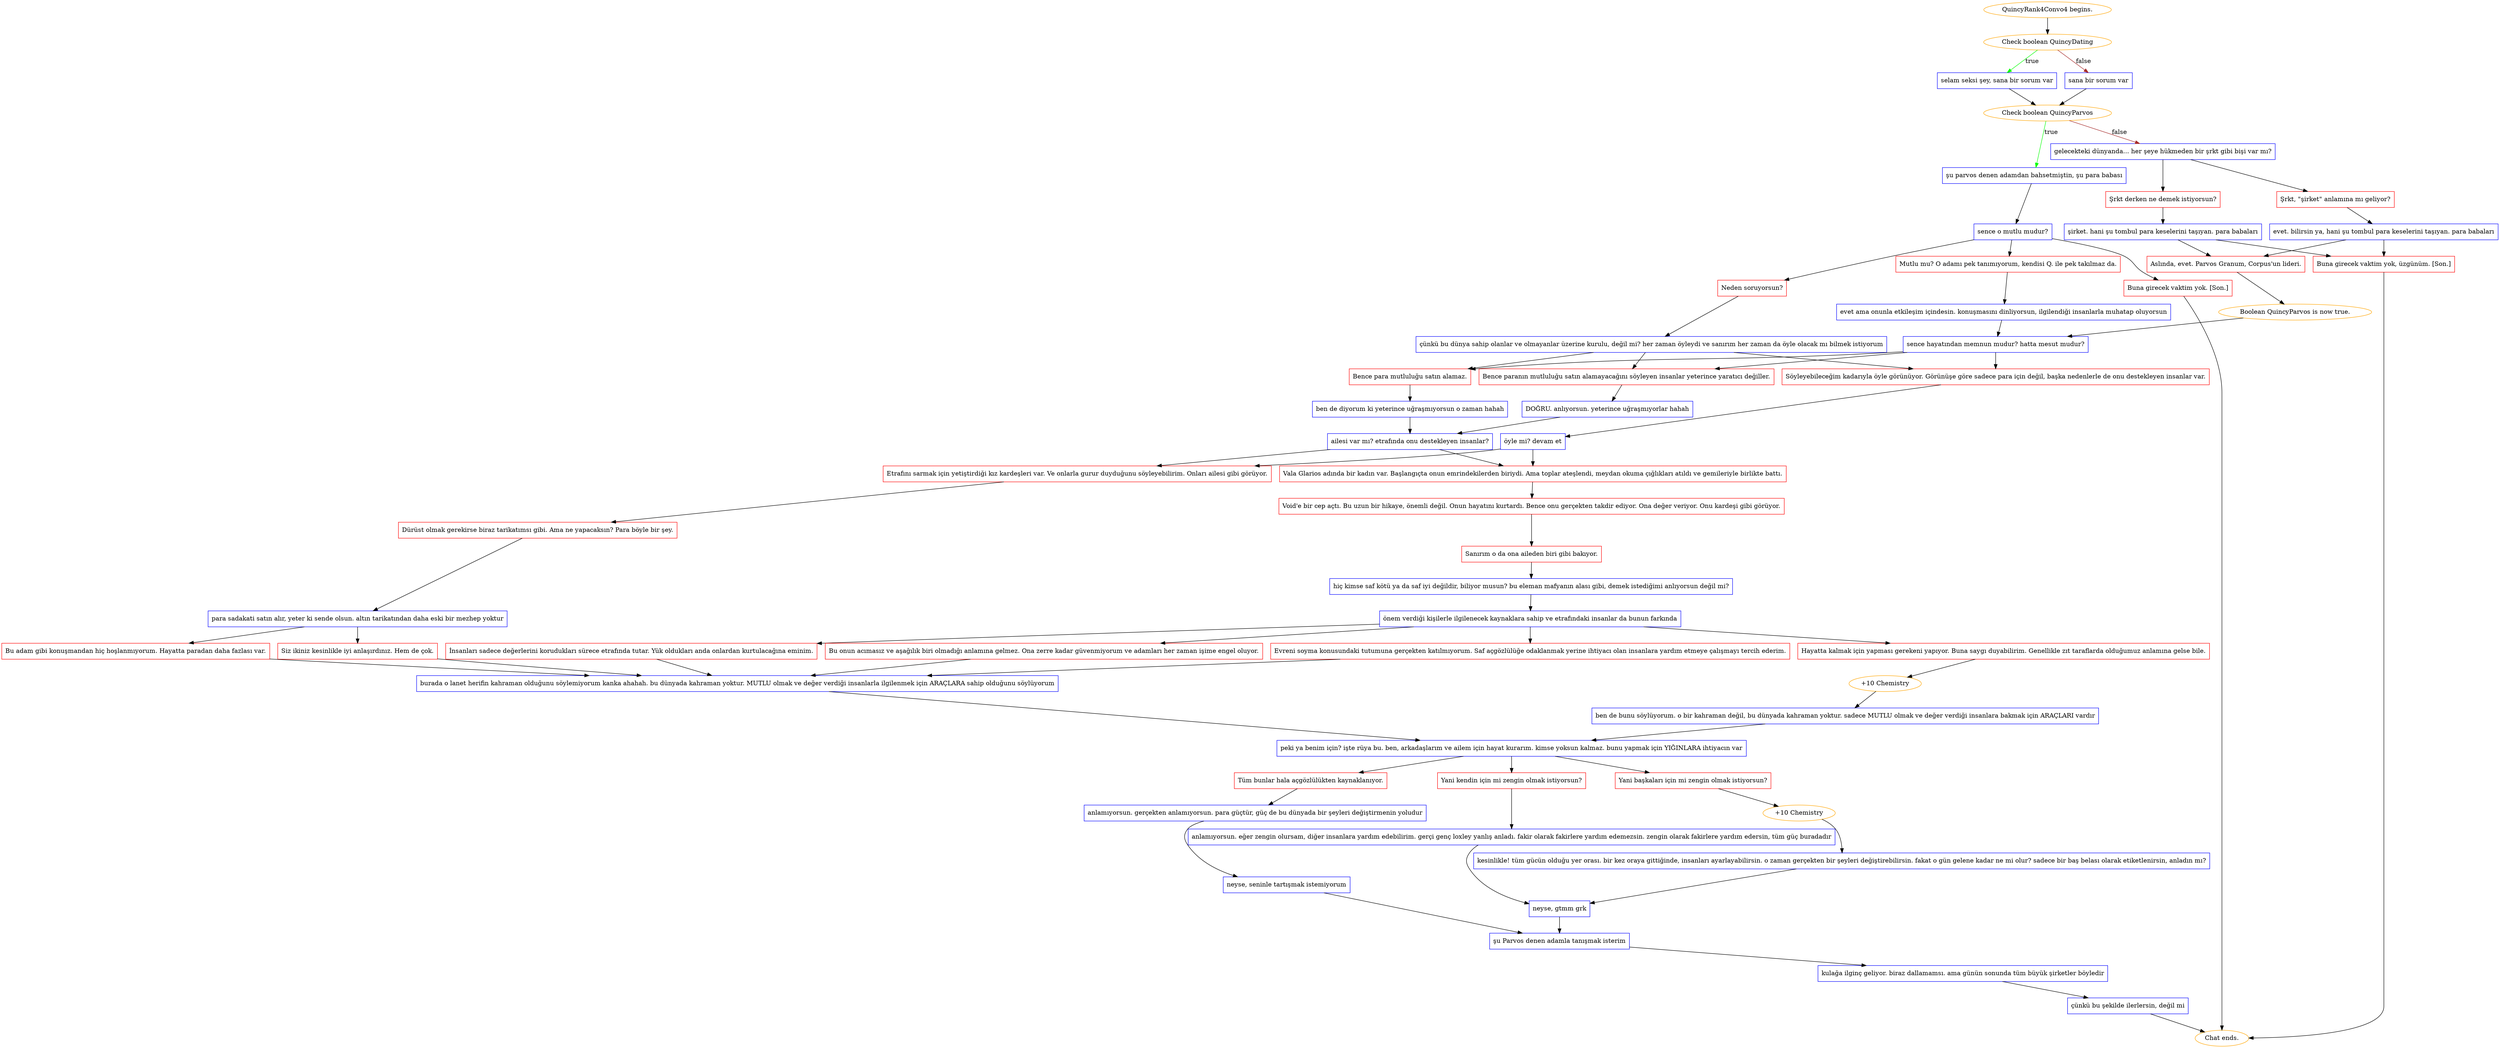 digraph {
	"QuincyRank4Convo4 begins." [color=orange];
		"QuincyRank4Convo4 begins." -> j1225974393;
	j1225974393 [label="Check boolean QuincyDating",color=orange];
		j1225974393 -> j1828723640 [label=true,color=green];
		j1225974393 -> j4180920205 [label=false,color=brown];
	j1828723640 [label="selam seksi şey, sana bir sorum var",shape=box,color=blue];
		j1828723640 -> j729270467;
	j4180920205 [label="sana bir sorum var",shape=box,color=blue];
		j4180920205 -> j729270467;
	j729270467 [label="Check boolean QuincyParvos",color=orange];
		j729270467 -> j2117862769 [label=true,color=green];
		j729270467 -> j2763112866 [label=false,color=brown];
	j2117862769 [label="şu parvos denen adamdan bahsetmiştin, şu para babası",shape=box,color=blue];
		j2117862769 -> j4060432985;
	j2763112866 [label="gelecekteki dünyanda... her şeye hükmeden bir şrkt gibi bişi var mı?",shape=box,color=blue];
		j2763112866 -> j400193584;
		j2763112866 -> j222558751;
	j4060432985 [label="sence o mutlu mudur?",shape=box,color=blue];
		j4060432985 -> j133253717;
		j4060432985 -> j1362247101;
		j4060432985 -> j3662677011;
	j400193584 [label="Şrkt derken ne demek istiyorsun?",shape=box,color=red];
		j400193584 -> j1352273321;
	j222558751 [label="Şrkt, \"şirket\" anlamına mı geliyor?",shape=box,color=red];
		j222558751 -> j3270493072;
	j133253717 [label="Mutlu mu? O adamı pek tanımıyorum, kendisi Q. ile pek takılmaz da.",shape=box,color=red];
		j133253717 -> j582049129;
	j1362247101 [label="Neden soruyorsun?",shape=box,color=red];
		j1362247101 -> j2322202947;
	j3662677011 [label="Buna girecek vaktim yok. [Son.]",shape=box,color=red];
		j3662677011 -> "Chat ends.";
	j1352273321 [label="şirket. hani şu tombul para keselerini taşıyan. para babaları",shape=box,color=blue];
		j1352273321 -> j673206325;
		j1352273321 -> j1103481056;
	j3270493072 [label="evet. bilirsin ya, hani şu tombul para keselerini taşıyan. para babaları",shape=box,color=blue];
		j3270493072 -> j673206325;
		j3270493072 -> j1103481056;
	j582049129 [label="evet ama onunla etkileşim içindesin. konuşmasını dinliyorsun, ilgilendiği insanlarla muhatap oluyorsun",shape=box,color=blue];
		j582049129 -> j743187056;
	j2322202947 [label="çünkü bu dünya sahip olanlar ve olmayanlar üzerine kurulu, değil mi? her zaman öyleydi ve sanırım her zaman da öyle olacak mı bilmek istiyorum",shape=box,color=blue];
		j2322202947 -> j2386056501;
		j2322202947 -> j1822602042;
		j2322202947 -> j2205158892;
	"Chat ends." [color=orange];
	j673206325 [label="Aslında, evet. Parvos Granum, Corpus'un lideri.",shape=box,color=red];
		j673206325 -> j4006473551;
	j1103481056 [label="Buna girecek vaktim yok, üzgünüm. [Son.]",shape=box,color=red];
		j1103481056 -> "Chat ends.";
	j743187056 [label="sence hayatından memnun mudur? hatta mesut mudur?",shape=box,color=blue];
		j743187056 -> j2386056501;
		j743187056 -> j1822602042;
		j743187056 -> j2205158892;
	j2386056501 [label="Bence para mutluluğu satın alamaz.",shape=box,color=red];
		j2386056501 -> j1078440071;
	j1822602042 [label="Bence paranın mutluluğu satın alamayacağını söyleyen insanlar yeterince yaratıcı değiller.",shape=box,color=red];
		j1822602042 -> j3979959920;
	j2205158892 [label="Söyleyebileceğim kadarıyla öyle görünüyor. Görünüşe göre sadece para için değil, başka nedenlerle de onu destekleyen insanlar var.",shape=box,color=red];
		j2205158892 -> j2236078435;
	j4006473551 [label="Boolean QuincyParvos is now true.",color=orange];
		j4006473551 -> j743187056;
	j1078440071 [label="ben de diyorum ki yeterince uğraşmıyorsun o zaman hahah",shape=box,color=blue];
		j1078440071 -> j221657801;
	j3979959920 [label="DOĞRU. anlıyorsun. yeterince uğraşmıyorlar hahah",shape=box,color=blue];
		j3979959920 -> j221657801;
	j2236078435 [label="öyle mi? devam et",shape=box,color=blue];
		j2236078435 -> j2982771638;
		j2236078435 -> j3071910963;
	j221657801 [label="ailesi var mı? etrafında onu destekleyen insanlar?",shape=box,color=blue];
		j221657801 -> j2982771638;
		j221657801 -> j3071910963;
	j2982771638 [label="Vala Glarios adında bir kadın var. Başlangıçta onun emrindekilerden biriydi. Ama toplar ateşlendi, meydan okuma çığlıkları atıldı ve gemileriyle birlikte battı.",shape=box,color=red];
		j2982771638 -> j2841815268;
	j3071910963 [label="Etrafını sarmak için yetiştirdiği kız kardeşleri var. Ve onlarla gurur duyduğunu söyleyebilirim. Onları ailesi gibi görüyor.",shape=box,color=red];
		j3071910963 -> j3960198851;
	j2841815268 [label="Void'e bir cep açtı. Bu uzun bir hikaye, önemli değil. Onun hayatını kurtardı. Bence onu gerçekten takdir ediyor. Ona değer veriyor. Onu kardeşi gibi görüyor.",shape=box,color=red];
		j2841815268 -> j880056358;
	j3960198851 [label="Dürüst olmak gerekirse biraz tarikatımsı gibi. Ama ne yapacaksın? Para böyle bir şey.",shape=box,color=red];
		j3960198851 -> j3697247910;
	j880056358 [label="Sanırım o da ona aileden biri gibi bakıyor.",shape=box,color=red];
		j880056358 -> j3414619148;
	j3697247910 [label="para sadakati satın alır, yeter ki sende olsun. altın tarikatından daha eski bir mezhep yoktur",shape=box,color=blue];
		j3697247910 -> j2174170586;
		j3697247910 -> j2007390846;
	j3414619148 [label="hiç kimse saf kötü ya da saf iyi değildir, biliyor musun? bu eleman mafyanın alası gibi, demek istediğimi anlıyorsun değil mi?",shape=box,color=blue];
		j3414619148 -> j1362479562;
	j2174170586 [label="Bu adam gibi konuşmandan hiç hoşlanmıyorum. Hayatta paradan daha fazlası var.",shape=box,color=red];
		j2174170586 -> j3055471341;
	j2007390846 [label="Siz ikiniz kesinlikle iyi anlaşırdınız. Hem de çok.",shape=box,color=red];
		j2007390846 -> j3055471341;
	j1362479562 [label="önem verdiği kişilerle ilgilenecek kaynaklara sahip ve etrafındaki insanlar da bunun farkında",shape=box,color=blue];
		j1362479562 -> j2468179167;
		j1362479562 -> j3527459588;
		j1362479562 -> j444927492;
		j1362479562 -> j3395297506;
	j3055471341 [label="burada o lanet herifin kahraman olduğunu söylemiyorum kanka ahahah. bu dünyada kahraman yoktur. MUTLU olmak ve değer verdiği insanlarla ilgilenmek için ARAÇLARA sahip olduğunu söylüyorum",shape=box,color=blue];
		j3055471341 -> j3080785189;
	j2468179167 [label="Hayatta kalmak için yapması gerekeni yapıyor. Buna saygı duyabilirim. Genellikle zıt taraflarda olduğumuz anlamına gelse bile.",shape=box,color=red];
		j2468179167 -> j2476459789;
	j3527459588 [label="İnsanları sadece değerlerini korudukları sürece etrafında tutar. Yük oldukları anda onlardan kurtulacağına eminim.",shape=box,color=red];
		j3527459588 -> j3055471341;
	j444927492 [label="Bu onun acımasız ve aşağılık biri olmadığı anlamına gelmez. Ona zerre kadar güvenmiyorum ve adamları her zaman işime engel oluyor.",shape=box,color=red];
		j444927492 -> j3055471341;
	j3395297506 [label="Evreni soyma konusundaki tutumuna gerçekten katılmıyorum. Saf açgözlülüğe odaklanmak yerine ihtiyacı olan insanlara yardım etmeye çalışmayı tercih ederim.",shape=box,color=red];
		j3395297506 -> j3055471341;
	j3080785189 [label="peki ya benim için? işte rüya bu. ben, arkadaşlarım ve ailem için hayat kurarım. kimse yoksun kalmaz. bunu yapmak için YIĞINLARA ihtiyacın var",shape=box,color=blue];
		j3080785189 -> j1283937680;
		j3080785189 -> j1611077375;
		j3080785189 -> j1794587279;
	j2476459789 [label="+10 Chemistry",color=orange];
		j2476459789 -> j13818600;
	j1283937680 [label="Yani başkaları için mi zengin olmak istiyorsun?",shape=box,color=red];
		j1283937680 -> j1692127092;
	j1611077375 [label="Yani kendin için mi zengin olmak istiyorsun?",shape=box,color=red];
		j1611077375 -> j1088047057;
	j1794587279 [label="Tüm bunlar hala açgözlülükten kaynaklanıyor.",shape=box,color=red];
		j1794587279 -> j1175793174;
	j13818600 [label="ben de bunu söylüyorum. o bir kahraman değil, bu dünyada kahraman yoktur. sadece MUTLU olmak ve değer verdiği insanlara bakmak için ARAÇLARI vardır",shape=box,color=blue];
		j13818600 -> j3080785189;
	j1692127092 [label="+10 Chemistry",color=orange];
		j1692127092 -> j2193901820;
	j1088047057 [label="anlamıyorsun. eğer zengin olursam, diğer insanlara yardım edebilirim. gerçi genç loxley yanlış anladı. fakir olarak fakirlere yardım edemezsin. zengin olarak fakirlere yardım edersin, tüm güç buradadır",shape=box,color=blue];
		j1088047057 -> j547200551;
	j1175793174 [label="anlamıyorsun. gerçekten anlamıyorsun. para güçtür, güç de bu dünyada bir şeyleri değiştirmenin yoludur",shape=box,color=blue];
		j1175793174 -> j3841079558;
	j2193901820 [label="kesinlikle! tüm gücün olduğu yer orası. bir kez oraya gittiğinde, insanları ayarlayabilirsin. o zaman gerçekten bir şeyleri değiştirebilirsin. fakat o gün gelene kadar ne mi olur? sadece bir baş belası olarak etiketlenirsin, anladın mı?",shape=box,color=blue];
		j2193901820 -> j547200551;
	j547200551 [label="neyse, gtmm grk",shape=box,color=blue];
		j547200551 -> j435376863;
	j3841079558 [label="neyse, seninle tartışmak istemiyorum",shape=box,color=blue];
		j3841079558 -> j435376863;
	j435376863 [label="şu Parvos denen adamla tanışmak isterim",shape=box,color=blue];
		j435376863 -> j366079775;
	j366079775 [label="kulağa ilginç geliyor. biraz dallamamsı. ama günün sonunda tüm büyük şirketler böyledir",shape=box,color=blue];
		j366079775 -> j980443488;
	j980443488 [label="çünkü bu şekilde ilerlersin, değil mi",shape=box,color=blue];
		j980443488 -> "Chat ends.";
}